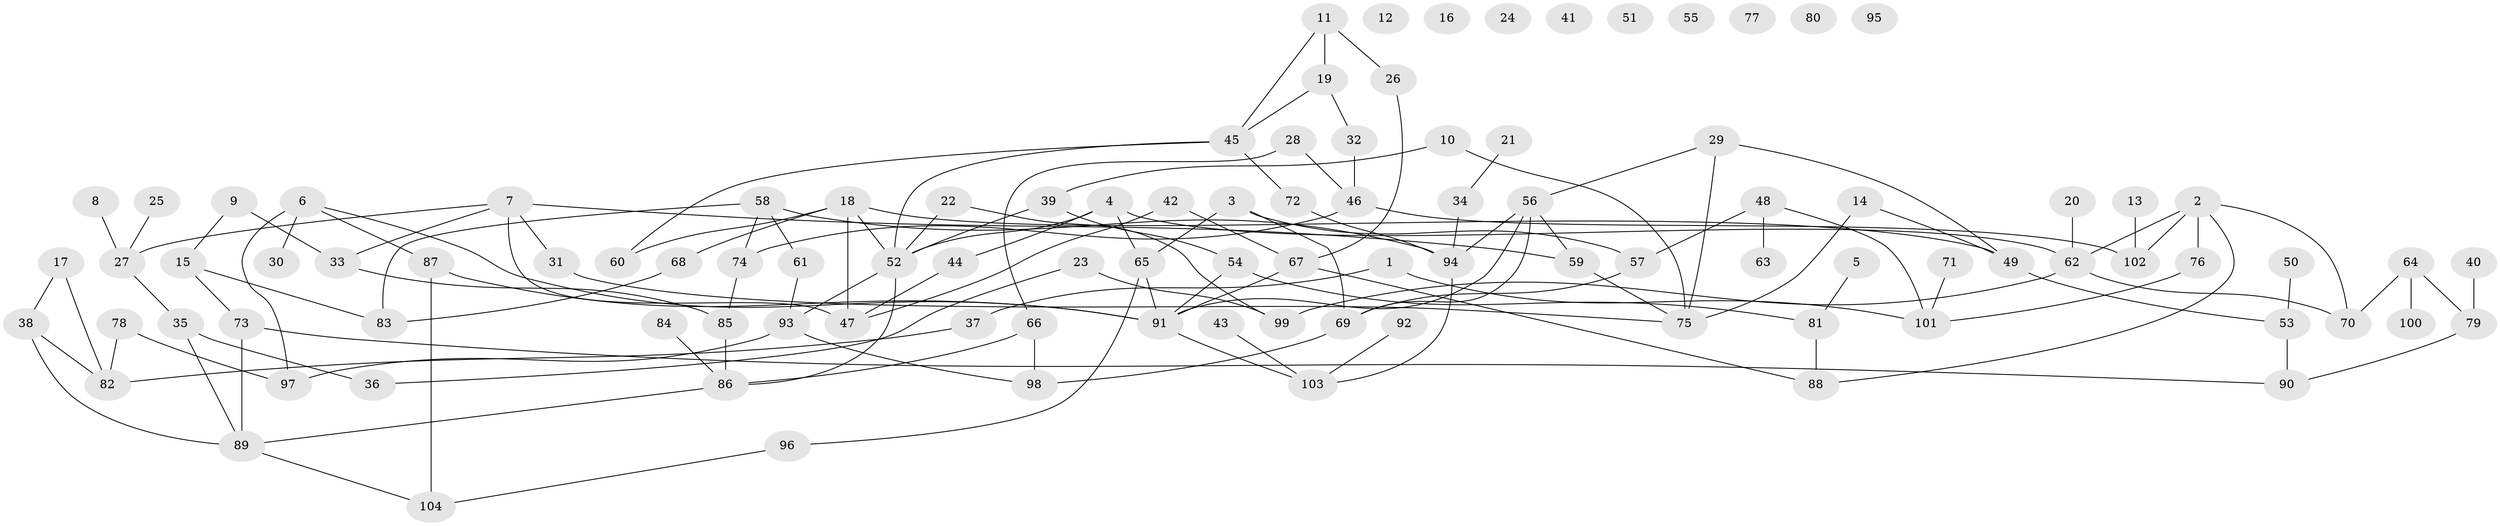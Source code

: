 // coarse degree distribution, {2: 0.21428571428571427, 5: 0.12857142857142856, 4: 0.1, 9: 0.02857142857142857, 1: 0.14285714285714285, 3: 0.21428571428571427, 0: 0.12857142857142856, 8: 0.014285714285714285, 6: 0.02857142857142857}
// Generated by graph-tools (version 1.1) at 2025/23/03/03/25 07:23:25]
// undirected, 104 vertices, 137 edges
graph export_dot {
graph [start="1"]
  node [color=gray90,style=filled];
  1;
  2;
  3;
  4;
  5;
  6;
  7;
  8;
  9;
  10;
  11;
  12;
  13;
  14;
  15;
  16;
  17;
  18;
  19;
  20;
  21;
  22;
  23;
  24;
  25;
  26;
  27;
  28;
  29;
  30;
  31;
  32;
  33;
  34;
  35;
  36;
  37;
  38;
  39;
  40;
  41;
  42;
  43;
  44;
  45;
  46;
  47;
  48;
  49;
  50;
  51;
  52;
  53;
  54;
  55;
  56;
  57;
  58;
  59;
  60;
  61;
  62;
  63;
  64;
  65;
  66;
  67;
  68;
  69;
  70;
  71;
  72;
  73;
  74;
  75;
  76;
  77;
  78;
  79;
  80;
  81;
  82;
  83;
  84;
  85;
  86;
  87;
  88;
  89;
  90;
  91;
  92;
  93;
  94;
  95;
  96;
  97;
  98;
  99;
  100;
  101;
  102;
  103;
  104;
  1 -- 37;
  1 -- 101;
  2 -- 62;
  2 -- 70;
  2 -- 76;
  2 -- 88;
  2 -- 102;
  3 -- 57;
  3 -- 65;
  3 -- 69;
  4 -- 44;
  4 -- 52;
  4 -- 62;
  4 -- 65;
  5 -- 81;
  6 -- 30;
  6 -- 87;
  6 -- 91;
  6 -- 97;
  7 -- 27;
  7 -- 31;
  7 -- 33;
  7 -- 47;
  7 -- 59;
  8 -- 27;
  9 -- 15;
  9 -- 33;
  10 -- 39;
  10 -- 75;
  11 -- 19;
  11 -- 26;
  11 -- 45;
  13 -- 102;
  14 -- 49;
  14 -- 75;
  15 -- 73;
  15 -- 83;
  17 -- 38;
  17 -- 82;
  18 -- 47;
  18 -- 49;
  18 -- 52;
  18 -- 60;
  18 -- 68;
  19 -- 32;
  19 -- 45;
  20 -- 62;
  21 -- 34;
  22 -- 52;
  22 -- 99;
  23 -- 36;
  23 -- 99;
  25 -- 27;
  26 -- 67;
  27 -- 35;
  28 -- 46;
  28 -- 66;
  29 -- 49;
  29 -- 56;
  29 -- 75;
  31 -- 75;
  32 -- 46;
  33 -- 85;
  34 -- 94;
  35 -- 36;
  35 -- 89;
  37 -- 82;
  38 -- 82;
  38 -- 89;
  39 -- 52;
  39 -- 54;
  40 -- 79;
  42 -- 47;
  42 -- 67;
  43 -- 103;
  44 -- 47;
  45 -- 52;
  45 -- 60;
  45 -- 72;
  46 -- 74;
  46 -- 102;
  48 -- 57;
  48 -- 63;
  48 -- 101;
  49 -- 53;
  50 -- 53;
  52 -- 86;
  52 -- 93;
  53 -- 90;
  54 -- 81;
  54 -- 91;
  56 -- 59;
  56 -- 69;
  56 -- 91;
  56 -- 94;
  57 -- 69;
  58 -- 61;
  58 -- 74;
  58 -- 83;
  58 -- 94;
  59 -- 75;
  61 -- 93;
  62 -- 70;
  62 -- 99;
  64 -- 70;
  64 -- 79;
  64 -- 100;
  65 -- 91;
  65 -- 96;
  66 -- 86;
  66 -- 98;
  67 -- 88;
  67 -- 91;
  68 -- 83;
  69 -- 98;
  71 -- 101;
  72 -- 94;
  73 -- 89;
  73 -- 90;
  74 -- 85;
  76 -- 101;
  78 -- 82;
  78 -- 97;
  79 -- 90;
  81 -- 88;
  84 -- 86;
  85 -- 86;
  86 -- 89;
  87 -- 91;
  87 -- 104;
  89 -- 104;
  91 -- 103;
  92 -- 103;
  93 -- 97;
  93 -- 98;
  94 -- 103;
  96 -- 104;
}
